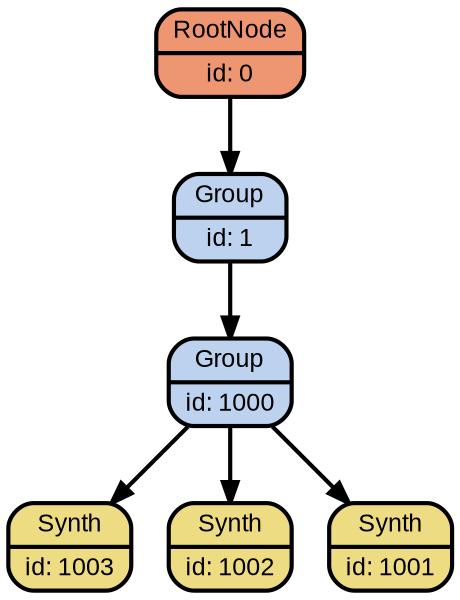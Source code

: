 digraph G {
    graph [bgcolor=transparent,
        color=lightslategrey,
        dpi=72,
        fontname=Arial,
        outputorder=edgesfirst,
        overlap=prism,
        penwidth=2,
        rankdir=TB,
        ranksep=0.5,
        splines=spline,
        style="dotted, rounded"];
    node [fontname=Arial,
        fontsize=12,
        penwidth=2,
        shape=Mrecord,
        style="filled, rounded"];
    edge [penwidth=2];
    "root-node-0" [fillcolor=lightsalmon2,
        label="{ <f_0_0> RootNode | <f_0_1> id: 0 }"];
    "group-1" [fillcolor=lightsteelblue2,
        label="{ <f_0_0> Group | <f_0_1> id: 1 }"];
    "group-1000" [fillcolor=lightsteelblue2,
        label="{ <f_0_0> Group | <f_0_1> id: 1000 }"];
    "synth-1003" [fillcolor=lightgoldenrod2,
        label="{ <f_0_0> Synth | <f_0_1> id: 1003 }"];
    "synth-1002" [fillcolor=lightgoldenrod2,
        label="{ <f_0_0> Synth | <f_0_1> id: 1002 }"];
    "synth-1001" [fillcolor=lightgoldenrod2,
        label="{ <f_0_0> Synth | <f_0_1> id: 1001 }"];
    "root-node-0" -> "group-1";
    "group-1" -> "group-1000";
    "group-1000" -> "synth-1003";
    "group-1000" -> "synth-1002";
    "group-1000" -> "synth-1001";
}
